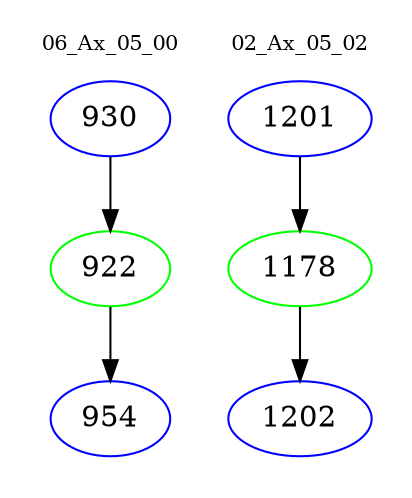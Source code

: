 digraph{
subgraph cluster_0 {
color = white
label = "06_Ax_05_00";
fontsize=10;
T0_930 [label="930", color="blue"]
T0_930 -> T0_922 [color="black"]
T0_922 [label="922", color="green"]
T0_922 -> T0_954 [color="black"]
T0_954 [label="954", color="blue"]
}
subgraph cluster_1 {
color = white
label = "02_Ax_05_02";
fontsize=10;
T1_1201 [label="1201", color="blue"]
T1_1201 -> T1_1178 [color="black"]
T1_1178 [label="1178", color="green"]
T1_1178 -> T1_1202 [color="black"]
T1_1202 [label="1202", color="blue"]
}
}
